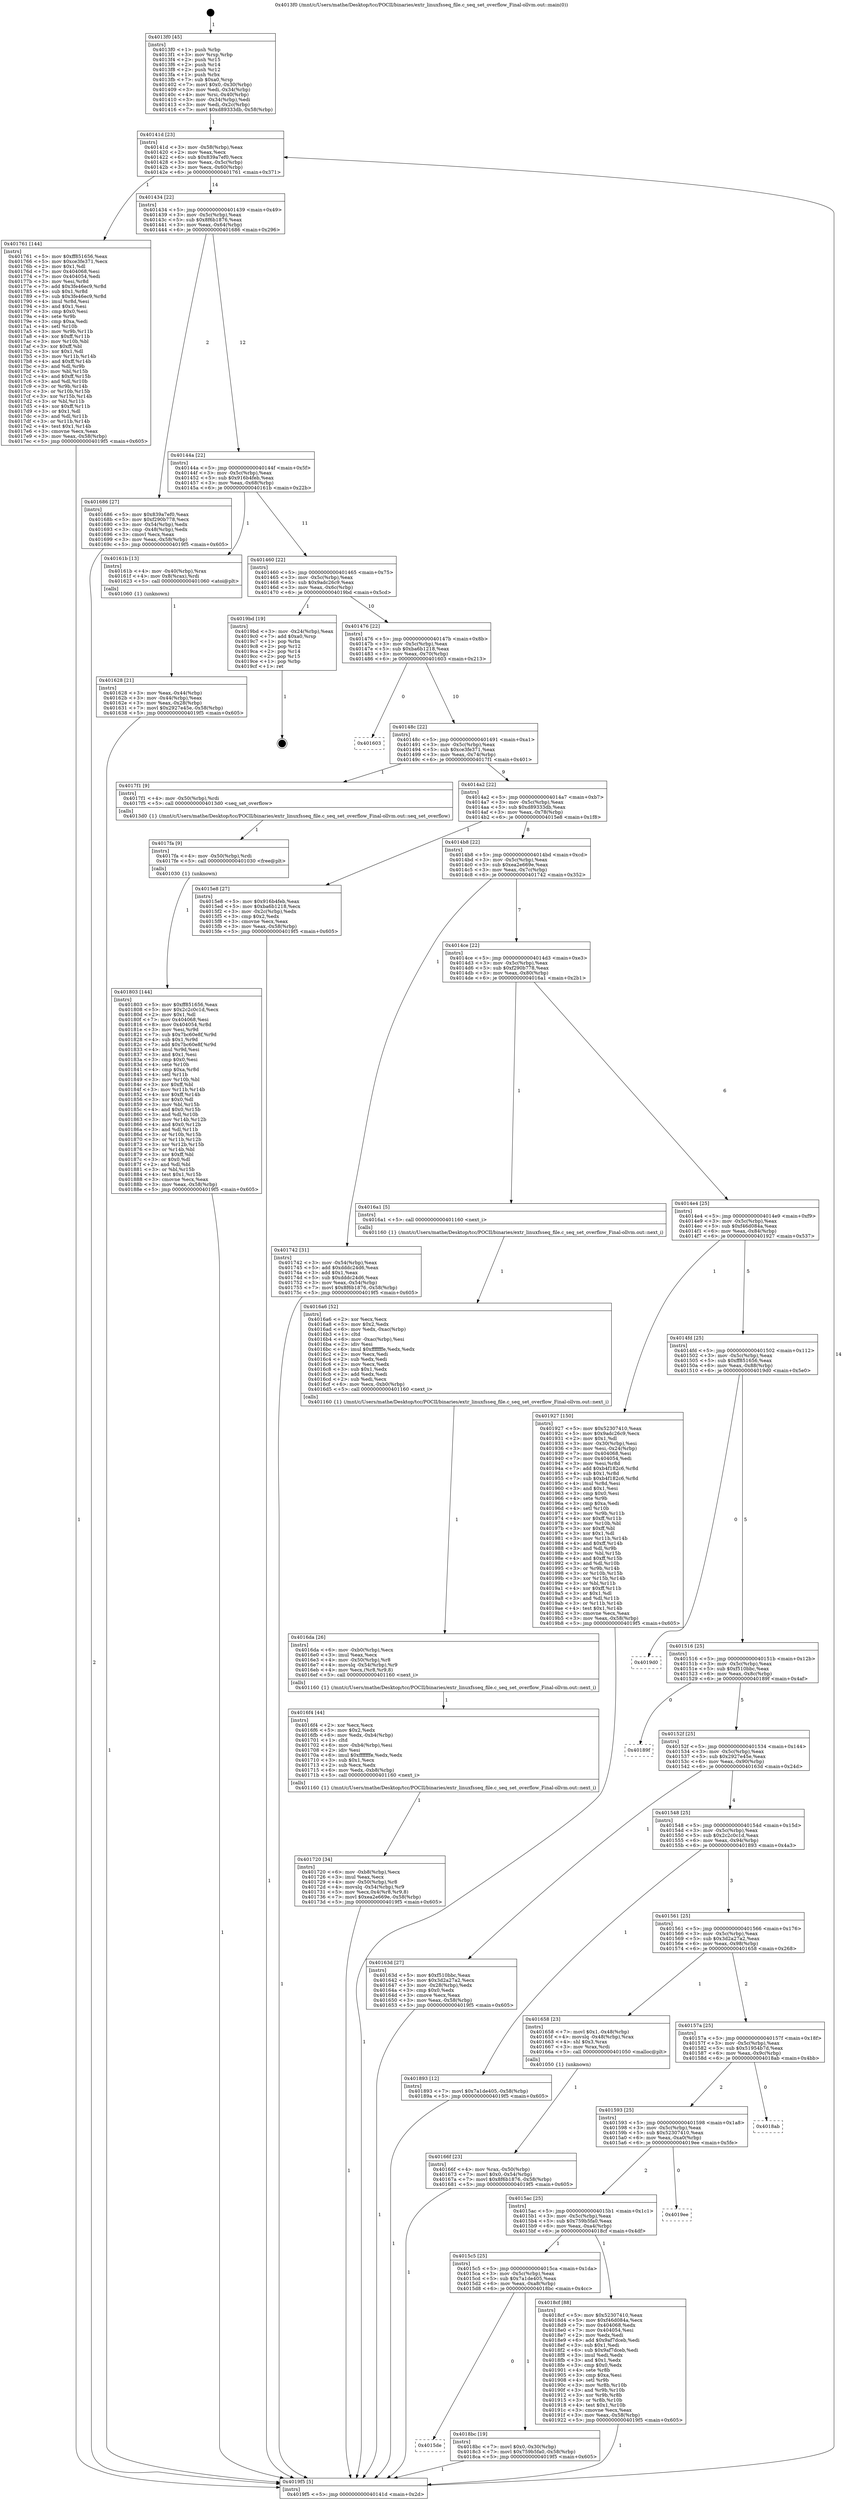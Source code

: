 digraph "0x4013f0" {
  label = "0x4013f0 (/mnt/c/Users/mathe/Desktop/tcc/POCII/binaries/extr_linuxfsseq_file.c_seq_set_overflow_Final-ollvm.out::main(0))"
  labelloc = "t"
  node[shape=record]

  Entry [label="",width=0.3,height=0.3,shape=circle,fillcolor=black,style=filled]
  "0x40141d" [label="{
     0x40141d [23]\l
     | [instrs]\l
     &nbsp;&nbsp;0x40141d \<+3\>: mov -0x58(%rbp),%eax\l
     &nbsp;&nbsp;0x401420 \<+2\>: mov %eax,%ecx\l
     &nbsp;&nbsp;0x401422 \<+6\>: sub $0x839a7ef0,%ecx\l
     &nbsp;&nbsp;0x401428 \<+3\>: mov %eax,-0x5c(%rbp)\l
     &nbsp;&nbsp;0x40142b \<+3\>: mov %ecx,-0x60(%rbp)\l
     &nbsp;&nbsp;0x40142e \<+6\>: je 0000000000401761 \<main+0x371\>\l
  }"]
  "0x401761" [label="{
     0x401761 [144]\l
     | [instrs]\l
     &nbsp;&nbsp;0x401761 \<+5\>: mov $0xff851656,%eax\l
     &nbsp;&nbsp;0x401766 \<+5\>: mov $0xce3fe371,%ecx\l
     &nbsp;&nbsp;0x40176b \<+2\>: mov $0x1,%dl\l
     &nbsp;&nbsp;0x40176d \<+7\>: mov 0x404068,%esi\l
     &nbsp;&nbsp;0x401774 \<+7\>: mov 0x404054,%edi\l
     &nbsp;&nbsp;0x40177b \<+3\>: mov %esi,%r8d\l
     &nbsp;&nbsp;0x40177e \<+7\>: add $0x3fe46ec9,%r8d\l
     &nbsp;&nbsp;0x401785 \<+4\>: sub $0x1,%r8d\l
     &nbsp;&nbsp;0x401789 \<+7\>: sub $0x3fe46ec9,%r8d\l
     &nbsp;&nbsp;0x401790 \<+4\>: imul %r8d,%esi\l
     &nbsp;&nbsp;0x401794 \<+3\>: and $0x1,%esi\l
     &nbsp;&nbsp;0x401797 \<+3\>: cmp $0x0,%esi\l
     &nbsp;&nbsp;0x40179a \<+4\>: sete %r9b\l
     &nbsp;&nbsp;0x40179e \<+3\>: cmp $0xa,%edi\l
     &nbsp;&nbsp;0x4017a1 \<+4\>: setl %r10b\l
     &nbsp;&nbsp;0x4017a5 \<+3\>: mov %r9b,%r11b\l
     &nbsp;&nbsp;0x4017a8 \<+4\>: xor $0xff,%r11b\l
     &nbsp;&nbsp;0x4017ac \<+3\>: mov %r10b,%bl\l
     &nbsp;&nbsp;0x4017af \<+3\>: xor $0xff,%bl\l
     &nbsp;&nbsp;0x4017b2 \<+3\>: xor $0x1,%dl\l
     &nbsp;&nbsp;0x4017b5 \<+3\>: mov %r11b,%r14b\l
     &nbsp;&nbsp;0x4017b8 \<+4\>: and $0xff,%r14b\l
     &nbsp;&nbsp;0x4017bc \<+3\>: and %dl,%r9b\l
     &nbsp;&nbsp;0x4017bf \<+3\>: mov %bl,%r15b\l
     &nbsp;&nbsp;0x4017c2 \<+4\>: and $0xff,%r15b\l
     &nbsp;&nbsp;0x4017c6 \<+3\>: and %dl,%r10b\l
     &nbsp;&nbsp;0x4017c9 \<+3\>: or %r9b,%r14b\l
     &nbsp;&nbsp;0x4017cc \<+3\>: or %r10b,%r15b\l
     &nbsp;&nbsp;0x4017cf \<+3\>: xor %r15b,%r14b\l
     &nbsp;&nbsp;0x4017d2 \<+3\>: or %bl,%r11b\l
     &nbsp;&nbsp;0x4017d5 \<+4\>: xor $0xff,%r11b\l
     &nbsp;&nbsp;0x4017d9 \<+3\>: or $0x1,%dl\l
     &nbsp;&nbsp;0x4017dc \<+3\>: and %dl,%r11b\l
     &nbsp;&nbsp;0x4017df \<+3\>: or %r11b,%r14b\l
     &nbsp;&nbsp;0x4017e2 \<+4\>: test $0x1,%r14b\l
     &nbsp;&nbsp;0x4017e6 \<+3\>: cmovne %ecx,%eax\l
     &nbsp;&nbsp;0x4017e9 \<+3\>: mov %eax,-0x58(%rbp)\l
     &nbsp;&nbsp;0x4017ec \<+5\>: jmp 00000000004019f5 \<main+0x605\>\l
  }"]
  "0x401434" [label="{
     0x401434 [22]\l
     | [instrs]\l
     &nbsp;&nbsp;0x401434 \<+5\>: jmp 0000000000401439 \<main+0x49\>\l
     &nbsp;&nbsp;0x401439 \<+3\>: mov -0x5c(%rbp),%eax\l
     &nbsp;&nbsp;0x40143c \<+5\>: sub $0x8f6b1876,%eax\l
     &nbsp;&nbsp;0x401441 \<+3\>: mov %eax,-0x64(%rbp)\l
     &nbsp;&nbsp;0x401444 \<+6\>: je 0000000000401686 \<main+0x296\>\l
  }"]
  Exit [label="",width=0.3,height=0.3,shape=circle,fillcolor=black,style=filled,peripheries=2]
  "0x401686" [label="{
     0x401686 [27]\l
     | [instrs]\l
     &nbsp;&nbsp;0x401686 \<+5\>: mov $0x839a7ef0,%eax\l
     &nbsp;&nbsp;0x40168b \<+5\>: mov $0xf290b778,%ecx\l
     &nbsp;&nbsp;0x401690 \<+3\>: mov -0x54(%rbp),%edx\l
     &nbsp;&nbsp;0x401693 \<+3\>: cmp -0x48(%rbp),%edx\l
     &nbsp;&nbsp;0x401696 \<+3\>: cmovl %ecx,%eax\l
     &nbsp;&nbsp;0x401699 \<+3\>: mov %eax,-0x58(%rbp)\l
     &nbsp;&nbsp;0x40169c \<+5\>: jmp 00000000004019f5 \<main+0x605\>\l
  }"]
  "0x40144a" [label="{
     0x40144a [22]\l
     | [instrs]\l
     &nbsp;&nbsp;0x40144a \<+5\>: jmp 000000000040144f \<main+0x5f\>\l
     &nbsp;&nbsp;0x40144f \<+3\>: mov -0x5c(%rbp),%eax\l
     &nbsp;&nbsp;0x401452 \<+5\>: sub $0x916b4feb,%eax\l
     &nbsp;&nbsp;0x401457 \<+3\>: mov %eax,-0x68(%rbp)\l
     &nbsp;&nbsp;0x40145a \<+6\>: je 000000000040161b \<main+0x22b\>\l
  }"]
  "0x4015de" [label="{
     0x4015de\l
  }", style=dashed]
  "0x40161b" [label="{
     0x40161b [13]\l
     | [instrs]\l
     &nbsp;&nbsp;0x40161b \<+4\>: mov -0x40(%rbp),%rax\l
     &nbsp;&nbsp;0x40161f \<+4\>: mov 0x8(%rax),%rdi\l
     &nbsp;&nbsp;0x401623 \<+5\>: call 0000000000401060 \<atoi@plt\>\l
     | [calls]\l
     &nbsp;&nbsp;0x401060 \{1\} (unknown)\l
  }"]
  "0x401460" [label="{
     0x401460 [22]\l
     | [instrs]\l
     &nbsp;&nbsp;0x401460 \<+5\>: jmp 0000000000401465 \<main+0x75\>\l
     &nbsp;&nbsp;0x401465 \<+3\>: mov -0x5c(%rbp),%eax\l
     &nbsp;&nbsp;0x401468 \<+5\>: sub $0x9adc26c9,%eax\l
     &nbsp;&nbsp;0x40146d \<+3\>: mov %eax,-0x6c(%rbp)\l
     &nbsp;&nbsp;0x401470 \<+6\>: je 00000000004019bd \<main+0x5cd\>\l
  }"]
  "0x4018bc" [label="{
     0x4018bc [19]\l
     | [instrs]\l
     &nbsp;&nbsp;0x4018bc \<+7\>: movl $0x0,-0x30(%rbp)\l
     &nbsp;&nbsp;0x4018c3 \<+7\>: movl $0x759b5fa0,-0x58(%rbp)\l
     &nbsp;&nbsp;0x4018ca \<+5\>: jmp 00000000004019f5 \<main+0x605\>\l
  }"]
  "0x4019bd" [label="{
     0x4019bd [19]\l
     | [instrs]\l
     &nbsp;&nbsp;0x4019bd \<+3\>: mov -0x24(%rbp),%eax\l
     &nbsp;&nbsp;0x4019c0 \<+7\>: add $0xa0,%rsp\l
     &nbsp;&nbsp;0x4019c7 \<+1\>: pop %rbx\l
     &nbsp;&nbsp;0x4019c8 \<+2\>: pop %r12\l
     &nbsp;&nbsp;0x4019ca \<+2\>: pop %r14\l
     &nbsp;&nbsp;0x4019cc \<+2\>: pop %r15\l
     &nbsp;&nbsp;0x4019ce \<+1\>: pop %rbp\l
     &nbsp;&nbsp;0x4019cf \<+1\>: ret\l
  }"]
  "0x401476" [label="{
     0x401476 [22]\l
     | [instrs]\l
     &nbsp;&nbsp;0x401476 \<+5\>: jmp 000000000040147b \<main+0x8b\>\l
     &nbsp;&nbsp;0x40147b \<+3\>: mov -0x5c(%rbp),%eax\l
     &nbsp;&nbsp;0x40147e \<+5\>: sub $0xba6b1218,%eax\l
     &nbsp;&nbsp;0x401483 \<+3\>: mov %eax,-0x70(%rbp)\l
     &nbsp;&nbsp;0x401486 \<+6\>: je 0000000000401603 \<main+0x213\>\l
  }"]
  "0x4015c5" [label="{
     0x4015c5 [25]\l
     | [instrs]\l
     &nbsp;&nbsp;0x4015c5 \<+5\>: jmp 00000000004015ca \<main+0x1da\>\l
     &nbsp;&nbsp;0x4015ca \<+3\>: mov -0x5c(%rbp),%eax\l
     &nbsp;&nbsp;0x4015cd \<+5\>: sub $0x7a1de405,%eax\l
     &nbsp;&nbsp;0x4015d2 \<+6\>: mov %eax,-0xa8(%rbp)\l
     &nbsp;&nbsp;0x4015d8 \<+6\>: je 00000000004018bc \<main+0x4cc\>\l
  }"]
  "0x401603" [label="{
     0x401603\l
  }", style=dashed]
  "0x40148c" [label="{
     0x40148c [22]\l
     | [instrs]\l
     &nbsp;&nbsp;0x40148c \<+5\>: jmp 0000000000401491 \<main+0xa1\>\l
     &nbsp;&nbsp;0x401491 \<+3\>: mov -0x5c(%rbp),%eax\l
     &nbsp;&nbsp;0x401494 \<+5\>: sub $0xce3fe371,%eax\l
     &nbsp;&nbsp;0x401499 \<+3\>: mov %eax,-0x74(%rbp)\l
     &nbsp;&nbsp;0x40149c \<+6\>: je 00000000004017f1 \<main+0x401\>\l
  }"]
  "0x4018cf" [label="{
     0x4018cf [88]\l
     | [instrs]\l
     &nbsp;&nbsp;0x4018cf \<+5\>: mov $0x52307410,%eax\l
     &nbsp;&nbsp;0x4018d4 \<+5\>: mov $0xf46d084a,%ecx\l
     &nbsp;&nbsp;0x4018d9 \<+7\>: mov 0x404068,%edx\l
     &nbsp;&nbsp;0x4018e0 \<+7\>: mov 0x404054,%esi\l
     &nbsp;&nbsp;0x4018e7 \<+2\>: mov %edx,%edi\l
     &nbsp;&nbsp;0x4018e9 \<+6\>: add $0x9af7dceb,%edi\l
     &nbsp;&nbsp;0x4018ef \<+3\>: sub $0x1,%edi\l
     &nbsp;&nbsp;0x4018f2 \<+6\>: sub $0x9af7dceb,%edi\l
     &nbsp;&nbsp;0x4018f8 \<+3\>: imul %edi,%edx\l
     &nbsp;&nbsp;0x4018fb \<+3\>: and $0x1,%edx\l
     &nbsp;&nbsp;0x4018fe \<+3\>: cmp $0x0,%edx\l
     &nbsp;&nbsp;0x401901 \<+4\>: sete %r8b\l
     &nbsp;&nbsp;0x401905 \<+3\>: cmp $0xa,%esi\l
     &nbsp;&nbsp;0x401908 \<+4\>: setl %r9b\l
     &nbsp;&nbsp;0x40190c \<+3\>: mov %r8b,%r10b\l
     &nbsp;&nbsp;0x40190f \<+3\>: and %r9b,%r10b\l
     &nbsp;&nbsp;0x401912 \<+3\>: xor %r9b,%r8b\l
     &nbsp;&nbsp;0x401915 \<+3\>: or %r8b,%r10b\l
     &nbsp;&nbsp;0x401918 \<+4\>: test $0x1,%r10b\l
     &nbsp;&nbsp;0x40191c \<+3\>: cmovne %ecx,%eax\l
     &nbsp;&nbsp;0x40191f \<+3\>: mov %eax,-0x58(%rbp)\l
     &nbsp;&nbsp;0x401922 \<+5\>: jmp 00000000004019f5 \<main+0x605\>\l
  }"]
  "0x4017f1" [label="{
     0x4017f1 [9]\l
     | [instrs]\l
     &nbsp;&nbsp;0x4017f1 \<+4\>: mov -0x50(%rbp),%rdi\l
     &nbsp;&nbsp;0x4017f5 \<+5\>: call 00000000004013d0 \<seq_set_overflow\>\l
     | [calls]\l
     &nbsp;&nbsp;0x4013d0 \{1\} (/mnt/c/Users/mathe/Desktop/tcc/POCII/binaries/extr_linuxfsseq_file.c_seq_set_overflow_Final-ollvm.out::seq_set_overflow)\l
  }"]
  "0x4014a2" [label="{
     0x4014a2 [22]\l
     | [instrs]\l
     &nbsp;&nbsp;0x4014a2 \<+5\>: jmp 00000000004014a7 \<main+0xb7\>\l
     &nbsp;&nbsp;0x4014a7 \<+3\>: mov -0x5c(%rbp),%eax\l
     &nbsp;&nbsp;0x4014aa \<+5\>: sub $0xd89333db,%eax\l
     &nbsp;&nbsp;0x4014af \<+3\>: mov %eax,-0x78(%rbp)\l
     &nbsp;&nbsp;0x4014b2 \<+6\>: je 00000000004015e8 \<main+0x1f8\>\l
  }"]
  "0x4015ac" [label="{
     0x4015ac [25]\l
     | [instrs]\l
     &nbsp;&nbsp;0x4015ac \<+5\>: jmp 00000000004015b1 \<main+0x1c1\>\l
     &nbsp;&nbsp;0x4015b1 \<+3\>: mov -0x5c(%rbp),%eax\l
     &nbsp;&nbsp;0x4015b4 \<+5\>: sub $0x759b5fa0,%eax\l
     &nbsp;&nbsp;0x4015b9 \<+6\>: mov %eax,-0xa4(%rbp)\l
     &nbsp;&nbsp;0x4015bf \<+6\>: je 00000000004018cf \<main+0x4df\>\l
  }"]
  "0x4015e8" [label="{
     0x4015e8 [27]\l
     | [instrs]\l
     &nbsp;&nbsp;0x4015e8 \<+5\>: mov $0x916b4feb,%eax\l
     &nbsp;&nbsp;0x4015ed \<+5\>: mov $0xba6b1218,%ecx\l
     &nbsp;&nbsp;0x4015f2 \<+3\>: mov -0x2c(%rbp),%edx\l
     &nbsp;&nbsp;0x4015f5 \<+3\>: cmp $0x2,%edx\l
     &nbsp;&nbsp;0x4015f8 \<+3\>: cmovne %ecx,%eax\l
     &nbsp;&nbsp;0x4015fb \<+3\>: mov %eax,-0x58(%rbp)\l
     &nbsp;&nbsp;0x4015fe \<+5\>: jmp 00000000004019f5 \<main+0x605\>\l
  }"]
  "0x4014b8" [label="{
     0x4014b8 [22]\l
     | [instrs]\l
     &nbsp;&nbsp;0x4014b8 \<+5\>: jmp 00000000004014bd \<main+0xcd\>\l
     &nbsp;&nbsp;0x4014bd \<+3\>: mov -0x5c(%rbp),%eax\l
     &nbsp;&nbsp;0x4014c0 \<+5\>: sub $0xea2e669e,%eax\l
     &nbsp;&nbsp;0x4014c5 \<+3\>: mov %eax,-0x7c(%rbp)\l
     &nbsp;&nbsp;0x4014c8 \<+6\>: je 0000000000401742 \<main+0x352\>\l
  }"]
  "0x4019f5" [label="{
     0x4019f5 [5]\l
     | [instrs]\l
     &nbsp;&nbsp;0x4019f5 \<+5\>: jmp 000000000040141d \<main+0x2d\>\l
  }"]
  "0x4013f0" [label="{
     0x4013f0 [45]\l
     | [instrs]\l
     &nbsp;&nbsp;0x4013f0 \<+1\>: push %rbp\l
     &nbsp;&nbsp;0x4013f1 \<+3\>: mov %rsp,%rbp\l
     &nbsp;&nbsp;0x4013f4 \<+2\>: push %r15\l
     &nbsp;&nbsp;0x4013f6 \<+2\>: push %r14\l
     &nbsp;&nbsp;0x4013f8 \<+2\>: push %r12\l
     &nbsp;&nbsp;0x4013fa \<+1\>: push %rbx\l
     &nbsp;&nbsp;0x4013fb \<+7\>: sub $0xa0,%rsp\l
     &nbsp;&nbsp;0x401402 \<+7\>: movl $0x0,-0x30(%rbp)\l
     &nbsp;&nbsp;0x401409 \<+3\>: mov %edi,-0x34(%rbp)\l
     &nbsp;&nbsp;0x40140c \<+4\>: mov %rsi,-0x40(%rbp)\l
     &nbsp;&nbsp;0x401410 \<+3\>: mov -0x34(%rbp),%edi\l
     &nbsp;&nbsp;0x401413 \<+3\>: mov %edi,-0x2c(%rbp)\l
     &nbsp;&nbsp;0x401416 \<+7\>: movl $0xd89333db,-0x58(%rbp)\l
  }"]
  "0x401628" [label="{
     0x401628 [21]\l
     | [instrs]\l
     &nbsp;&nbsp;0x401628 \<+3\>: mov %eax,-0x44(%rbp)\l
     &nbsp;&nbsp;0x40162b \<+3\>: mov -0x44(%rbp),%eax\l
     &nbsp;&nbsp;0x40162e \<+3\>: mov %eax,-0x28(%rbp)\l
     &nbsp;&nbsp;0x401631 \<+7\>: movl $0x2927e45e,-0x58(%rbp)\l
     &nbsp;&nbsp;0x401638 \<+5\>: jmp 00000000004019f5 \<main+0x605\>\l
  }"]
  "0x4019ee" [label="{
     0x4019ee\l
  }", style=dashed]
  "0x401742" [label="{
     0x401742 [31]\l
     | [instrs]\l
     &nbsp;&nbsp;0x401742 \<+3\>: mov -0x54(%rbp),%eax\l
     &nbsp;&nbsp;0x401745 \<+5\>: add $0xdddc24d6,%eax\l
     &nbsp;&nbsp;0x40174a \<+3\>: add $0x1,%eax\l
     &nbsp;&nbsp;0x40174d \<+5\>: sub $0xdddc24d6,%eax\l
     &nbsp;&nbsp;0x401752 \<+3\>: mov %eax,-0x54(%rbp)\l
     &nbsp;&nbsp;0x401755 \<+7\>: movl $0x8f6b1876,-0x58(%rbp)\l
     &nbsp;&nbsp;0x40175c \<+5\>: jmp 00000000004019f5 \<main+0x605\>\l
  }"]
  "0x4014ce" [label="{
     0x4014ce [22]\l
     | [instrs]\l
     &nbsp;&nbsp;0x4014ce \<+5\>: jmp 00000000004014d3 \<main+0xe3\>\l
     &nbsp;&nbsp;0x4014d3 \<+3\>: mov -0x5c(%rbp),%eax\l
     &nbsp;&nbsp;0x4014d6 \<+5\>: sub $0xf290b778,%eax\l
     &nbsp;&nbsp;0x4014db \<+3\>: mov %eax,-0x80(%rbp)\l
     &nbsp;&nbsp;0x4014de \<+6\>: je 00000000004016a1 \<main+0x2b1\>\l
  }"]
  "0x401593" [label="{
     0x401593 [25]\l
     | [instrs]\l
     &nbsp;&nbsp;0x401593 \<+5\>: jmp 0000000000401598 \<main+0x1a8\>\l
     &nbsp;&nbsp;0x401598 \<+3\>: mov -0x5c(%rbp),%eax\l
     &nbsp;&nbsp;0x40159b \<+5\>: sub $0x52307410,%eax\l
     &nbsp;&nbsp;0x4015a0 \<+6\>: mov %eax,-0xa0(%rbp)\l
     &nbsp;&nbsp;0x4015a6 \<+6\>: je 00000000004019ee \<main+0x5fe\>\l
  }"]
  "0x4016a1" [label="{
     0x4016a1 [5]\l
     | [instrs]\l
     &nbsp;&nbsp;0x4016a1 \<+5\>: call 0000000000401160 \<next_i\>\l
     | [calls]\l
     &nbsp;&nbsp;0x401160 \{1\} (/mnt/c/Users/mathe/Desktop/tcc/POCII/binaries/extr_linuxfsseq_file.c_seq_set_overflow_Final-ollvm.out::next_i)\l
  }"]
  "0x4014e4" [label="{
     0x4014e4 [25]\l
     | [instrs]\l
     &nbsp;&nbsp;0x4014e4 \<+5\>: jmp 00000000004014e9 \<main+0xf9\>\l
     &nbsp;&nbsp;0x4014e9 \<+3\>: mov -0x5c(%rbp),%eax\l
     &nbsp;&nbsp;0x4014ec \<+5\>: sub $0xf46d084a,%eax\l
     &nbsp;&nbsp;0x4014f1 \<+6\>: mov %eax,-0x84(%rbp)\l
     &nbsp;&nbsp;0x4014f7 \<+6\>: je 0000000000401927 \<main+0x537\>\l
  }"]
  "0x4018ab" [label="{
     0x4018ab\l
  }", style=dashed]
  "0x401927" [label="{
     0x401927 [150]\l
     | [instrs]\l
     &nbsp;&nbsp;0x401927 \<+5\>: mov $0x52307410,%eax\l
     &nbsp;&nbsp;0x40192c \<+5\>: mov $0x9adc26c9,%ecx\l
     &nbsp;&nbsp;0x401931 \<+2\>: mov $0x1,%dl\l
     &nbsp;&nbsp;0x401933 \<+3\>: mov -0x30(%rbp),%esi\l
     &nbsp;&nbsp;0x401936 \<+3\>: mov %esi,-0x24(%rbp)\l
     &nbsp;&nbsp;0x401939 \<+7\>: mov 0x404068,%esi\l
     &nbsp;&nbsp;0x401940 \<+7\>: mov 0x404054,%edi\l
     &nbsp;&nbsp;0x401947 \<+3\>: mov %esi,%r8d\l
     &nbsp;&nbsp;0x40194a \<+7\>: add $0xb4f182c6,%r8d\l
     &nbsp;&nbsp;0x401951 \<+4\>: sub $0x1,%r8d\l
     &nbsp;&nbsp;0x401955 \<+7\>: sub $0xb4f182c6,%r8d\l
     &nbsp;&nbsp;0x40195c \<+4\>: imul %r8d,%esi\l
     &nbsp;&nbsp;0x401960 \<+3\>: and $0x1,%esi\l
     &nbsp;&nbsp;0x401963 \<+3\>: cmp $0x0,%esi\l
     &nbsp;&nbsp;0x401966 \<+4\>: sete %r9b\l
     &nbsp;&nbsp;0x40196a \<+3\>: cmp $0xa,%edi\l
     &nbsp;&nbsp;0x40196d \<+4\>: setl %r10b\l
     &nbsp;&nbsp;0x401971 \<+3\>: mov %r9b,%r11b\l
     &nbsp;&nbsp;0x401974 \<+4\>: xor $0xff,%r11b\l
     &nbsp;&nbsp;0x401978 \<+3\>: mov %r10b,%bl\l
     &nbsp;&nbsp;0x40197b \<+3\>: xor $0xff,%bl\l
     &nbsp;&nbsp;0x40197e \<+3\>: xor $0x1,%dl\l
     &nbsp;&nbsp;0x401981 \<+3\>: mov %r11b,%r14b\l
     &nbsp;&nbsp;0x401984 \<+4\>: and $0xff,%r14b\l
     &nbsp;&nbsp;0x401988 \<+3\>: and %dl,%r9b\l
     &nbsp;&nbsp;0x40198b \<+3\>: mov %bl,%r15b\l
     &nbsp;&nbsp;0x40198e \<+4\>: and $0xff,%r15b\l
     &nbsp;&nbsp;0x401992 \<+3\>: and %dl,%r10b\l
     &nbsp;&nbsp;0x401995 \<+3\>: or %r9b,%r14b\l
     &nbsp;&nbsp;0x401998 \<+3\>: or %r10b,%r15b\l
     &nbsp;&nbsp;0x40199b \<+3\>: xor %r15b,%r14b\l
     &nbsp;&nbsp;0x40199e \<+3\>: or %bl,%r11b\l
     &nbsp;&nbsp;0x4019a1 \<+4\>: xor $0xff,%r11b\l
     &nbsp;&nbsp;0x4019a5 \<+3\>: or $0x1,%dl\l
     &nbsp;&nbsp;0x4019a8 \<+3\>: and %dl,%r11b\l
     &nbsp;&nbsp;0x4019ab \<+3\>: or %r11b,%r14b\l
     &nbsp;&nbsp;0x4019ae \<+4\>: test $0x1,%r14b\l
     &nbsp;&nbsp;0x4019b2 \<+3\>: cmovne %ecx,%eax\l
     &nbsp;&nbsp;0x4019b5 \<+3\>: mov %eax,-0x58(%rbp)\l
     &nbsp;&nbsp;0x4019b8 \<+5\>: jmp 00000000004019f5 \<main+0x605\>\l
  }"]
  "0x4014fd" [label="{
     0x4014fd [25]\l
     | [instrs]\l
     &nbsp;&nbsp;0x4014fd \<+5\>: jmp 0000000000401502 \<main+0x112\>\l
     &nbsp;&nbsp;0x401502 \<+3\>: mov -0x5c(%rbp),%eax\l
     &nbsp;&nbsp;0x401505 \<+5\>: sub $0xff851656,%eax\l
     &nbsp;&nbsp;0x40150a \<+6\>: mov %eax,-0x88(%rbp)\l
     &nbsp;&nbsp;0x401510 \<+6\>: je 00000000004019d0 \<main+0x5e0\>\l
  }"]
  "0x401803" [label="{
     0x401803 [144]\l
     | [instrs]\l
     &nbsp;&nbsp;0x401803 \<+5\>: mov $0xff851656,%eax\l
     &nbsp;&nbsp;0x401808 \<+5\>: mov $0x2c2c0c1d,%ecx\l
     &nbsp;&nbsp;0x40180d \<+2\>: mov $0x1,%dl\l
     &nbsp;&nbsp;0x40180f \<+7\>: mov 0x404068,%esi\l
     &nbsp;&nbsp;0x401816 \<+8\>: mov 0x404054,%r8d\l
     &nbsp;&nbsp;0x40181e \<+3\>: mov %esi,%r9d\l
     &nbsp;&nbsp;0x401821 \<+7\>: sub $0x7bc60e8f,%r9d\l
     &nbsp;&nbsp;0x401828 \<+4\>: sub $0x1,%r9d\l
     &nbsp;&nbsp;0x40182c \<+7\>: add $0x7bc60e8f,%r9d\l
     &nbsp;&nbsp;0x401833 \<+4\>: imul %r9d,%esi\l
     &nbsp;&nbsp;0x401837 \<+3\>: and $0x1,%esi\l
     &nbsp;&nbsp;0x40183a \<+3\>: cmp $0x0,%esi\l
     &nbsp;&nbsp;0x40183d \<+4\>: sete %r10b\l
     &nbsp;&nbsp;0x401841 \<+4\>: cmp $0xa,%r8d\l
     &nbsp;&nbsp;0x401845 \<+4\>: setl %r11b\l
     &nbsp;&nbsp;0x401849 \<+3\>: mov %r10b,%bl\l
     &nbsp;&nbsp;0x40184c \<+3\>: xor $0xff,%bl\l
     &nbsp;&nbsp;0x40184f \<+3\>: mov %r11b,%r14b\l
     &nbsp;&nbsp;0x401852 \<+4\>: xor $0xff,%r14b\l
     &nbsp;&nbsp;0x401856 \<+3\>: xor $0x0,%dl\l
     &nbsp;&nbsp;0x401859 \<+3\>: mov %bl,%r15b\l
     &nbsp;&nbsp;0x40185c \<+4\>: and $0x0,%r15b\l
     &nbsp;&nbsp;0x401860 \<+3\>: and %dl,%r10b\l
     &nbsp;&nbsp;0x401863 \<+3\>: mov %r14b,%r12b\l
     &nbsp;&nbsp;0x401866 \<+4\>: and $0x0,%r12b\l
     &nbsp;&nbsp;0x40186a \<+3\>: and %dl,%r11b\l
     &nbsp;&nbsp;0x40186d \<+3\>: or %r10b,%r15b\l
     &nbsp;&nbsp;0x401870 \<+3\>: or %r11b,%r12b\l
     &nbsp;&nbsp;0x401873 \<+3\>: xor %r12b,%r15b\l
     &nbsp;&nbsp;0x401876 \<+3\>: or %r14b,%bl\l
     &nbsp;&nbsp;0x401879 \<+3\>: xor $0xff,%bl\l
     &nbsp;&nbsp;0x40187c \<+3\>: or $0x0,%dl\l
     &nbsp;&nbsp;0x40187f \<+2\>: and %dl,%bl\l
     &nbsp;&nbsp;0x401881 \<+3\>: or %bl,%r15b\l
     &nbsp;&nbsp;0x401884 \<+4\>: test $0x1,%r15b\l
     &nbsp;&nbsp;0x401888 \<+3\>: cmovne %ecx,%eax\l
     &nbsp;&nbsp;0x40188b \<+3\>: mov %eax,-0x58(%rbp)\l
     &nbsp;&nbsp;0x40188e \<+5\>: jmp 00000000004019f5 \<main+0x605\>\l
  }"]
  "0x4019d0" [label="{
     0x4019d0\l
  }", style=dashed]
  "0x401516" [label="{
     0x401516 [25]\l
     | [instrs]\l
     &nbsp;&nbsp;0x401516 \<+5\>: jmp 000000000040151b \<main+0x12b\>\l
     &nbsp;&nbsp;0x40151b \<+3\>: mov -0x5c(%rbp),%eax\l
     &nbsp;&nbsp;0x40151e \<+5\>: sub $0xf510bbc,%eax\l
     &nbsp;&nbsp;0x401523 \<+6\>: mov %eax,-0x8c(%rbp)\l
     &nbsp;&nbsp;0x401529 \<+6\>: je 000000000040189f \<main+0x4af\>\l
  }"]
  "0x4017fa" [label="{
     0x4017fa [9]\l
     | [instrs]\l
     &nbsp;&nbsp;0x4017fa \<+4\>: mov -0x50(%rbp),%rdi\l
     &nbsp;&nbsp;0x4017fe \<+5\>: call 0000000000401030 \<free@plt\>\l
     | [calls]\l
     &nbsp;&nbsp;0x401030 \{1\} (unknown)\l
  }"]
  "0x40189f" [label="{
     0x40189f\l
  }", style=dashed]
  "0x40152f" [label="{
     0x40152f [25]\l
     | [instrs]\l
     &nbsp;&nbsp;0x40152f \<+5\>: jmp 0000000000401534 \<main+0x144\>\l
     &nbsp;&nbsp;0x401534 \<+3\>: mov -0x5c(%rbp),%eax\l
     &nbsp;&nbsp;0x401537 \<+5\>: sub $0x2927e45e,%eax\l
     &nbsp;&nbsp;0x40153c \<+6\>: mov %eax,-0x90(%rbp)\l
     &nbsp;&nbsp;0x401542 \<+6\>: je 000000000040163d \<main+0x24d\>\l
  }"]
  "0x401720" [label="{
     0x401720 [34]\l
     | [instrs]\l
     &nbsp;&nbsp;0x401720 \<+6\>: mov -0xb8(%rbp),%ecx\l
     &nbsp;&nbsp;0x401726 \<+3\>: imul %eax,%ecx\l
     &nbsp;&nbsp;0x401729 \<+4\>: mov -0x50(%rbp),%r8\l
     &nbsp;&nbsp;0x40172d \<+4\>: movslq -0x54(%rbp),%r9\l
     &nbsp;&nbsp;0x401731 \<+5\>: mov %ecx,0x4(%r8,%r9,8)\l
     &nbsp;&nbsp;0x401736 \<+7\>: movl $0xea2e669e,-0x58(%rbp)\l
     &nbsp;&nbsp;0x40173d \<+5\>: jmp 00000000004019f5 \<main+0x605\>\l
  }"]
  "0x40163d" [label="{
     0x40163d [27]\l
     | [instrs]\l
     &nbsp;&nbsp;0x40163d \<+5\>: mov $0xf510bbc,%eax\l
     &nbsp;&nbsp;0x401642 \<+5\>: mov $0x3d2a27a2,%ecx\l
     &nbsp;&nbsp;0x401647 \<+3\>: mov -0x28(%rbp),%edx\l
     &nbsp;&nbsp;0x40164a \<+3\>: cmp $0x0,%edx\l
     &nbsp;&nbsp;0x40164d \<+3\>: cmove %ecx,%eax\l
     &nbsp;&nbsp;0x401650 \<+3\>: mov %eax,-0x58(%rbp)\l
     &nbsp;&nbsp;0x401653 \<+5\>: jmp 00000000004019f5 \<main+0x605\>\l
  }"]
  "0x401548" [label="{
     0x401548 [25]\l
     | [instrs]\l
     &nbsp;&nbsp;0x401548 \<+5\>: jmp 000000000040154d \<main+0x15d\>\l
     &nbsp;&nbsp;0x40154d \<+3\>: mov -0x5c(%rbp),%eax\l
     &nbsp;&nbsp;0x401550 \<+5\>: sub $0x2c2c0c1d,%eax\l
     &nbsp;&nbsp;0x401555 \<+6\>: mov %eax,-0x94(%rbp)\l
     &nbsp;&nbsp;0x40155b \<+6\>: je 0000000000401893 \<main+0x4a3\>\l
  }"]
  "0x4016f4" [label="{
     0x4016f4 [44]\l
     | [instrs]\l
     &nbsp;&nbsp;0x4016f4 \<+2\>: xor %ecx,%ecx\l
     &nbsp;&nbsp;0x4016f6 \<+5\>: mov $0x2,%edx\l
     &nbsp;&nbsp;0x4016fb \<+6\>: mov %edx,-0xb4(%rbp)\l
     &nbsp;&nbsp;0x401701 \<+1\>: cltd\l
     &nbsp;&nbsp;0x401702 \<+6\>: mov -0xb4(%rbp),%esi\l
     &nbsp;&nbsp;0x401708 \<+2\>: idiv %esi\l
     &nbsp;&nbsp;0x40170a \<+6\>: imul $0xfffffffe,%edx,%edx\l
     &nbsp;&nbsp;0x401710 \<+3\>: sub $0x1,%ecx\l
     &nbsp;&nbsp;0x401713 \<+2\>: sub %ecx,%edx\l
     &nbsp;&nbsp;0x401715 \<+6\>: mov %edx,-0xb8(%rbp)\l
     &nbsp;&nbsp;0x40171b \<+5\>: call 0000000000401160 \<next_i\>\l
     | [calls]\l
     &nbsp;&nbsp;0x401160 \{1\} (/mnt/c/Users/mathe/Desktop/tcc/POCII/binaries/extr_linuxfsseq_file.c_seq_set_overflow_Final-ollvm.out::next_i)\l
  }"]
  "0x401893" [label="{
     0x401893 [12]\l
     | [instrs]\l
     &nbsp;&nbsp;0x401893 \<+7\>: movl $0x7a1de405,-0x58(%rbp)\l
     &nbsp;&nbsp;0x40189a \<+5\>: jmp 00000000004019f5 \<main+0x605\>\l
  }"]
  "0x401561" [label="{
     0x401561 [25]\l
     | [instrs]\l
     &nbsp;&nbsp;0x401561 \<+5\>: jmp 0000000000401566 \<main+0x176\>\l
     &nbsp;&nbsp;0x401566 \<+3\>: mov -0x5c(%rbp),%eax\l
     &nbsp;&nbsp;0x401569 \<+5\>: sub $0x3d2a27a2,%eax\l
     &nbsp;&nbsp;0x40156e \<+6\>: mov %eax,-0x98(%rbp)\l
     &nbsp;&nbsp;0x401574 \<+6\>: je 0000000000401658 \<main+0x268\>\l
  }"]
  "0x4016da" [label="{
     0x4016da [26]\l
     | [instrs]\l
     &nbsp;&nbsp;0x4016da \<+6\>: mov -0xb0(%rbp),%ecx\l
     &nbsp;&nbsp;0x4016e0 \<+3\>: imul %eax,%ecx\l
     &nbsp;&nbsp;0x4016e3 \<+4\>: mov -0x50(%rbp),%r8\l
     &nbsp;&nbsp;0x4016e7 \<+4\>: movslq -0x54(%rbp),%r9\l
     &nbsp;&nbsp;0x4016eb \<+4\>: mov %ecx,(%r8,%r9,8)\l
     &nbsp;&nbsp;0x4016ef \<+5\>: call 0000000000401160 \<next_i\>\l
     | [calls]\l
     &nbsp;&nbsp;0x401160 \{1\} (/mnt/c/Users/mathe/Desktop/tcc/POCII/binaries/extr_linuxfsseq_file.c_seq_set_overflow_Final-ollvm.out::next_i)\l
  }"]
  "0x401658" [label="{
     0x401658 [23]\l
     | [instrs]\l
     &nbsp;&nbsp;0x401658 \<+7\>: movl $0x1,-0x48(%rbp)\l
     &nbsp;&nbsp;0x40165f \<+4\>: movslq -0x48(%rbp),%rax\l
     &nbsp;&nbsp;0x401663 \<+4\>: shl $0x3,%rax\l
     &nbsp;&nbsp;0x401667 \<+3\>: mov %rax,%rdi\l
     &nbsp;&nbsp;0x40166a \<+5\>: call 0000000000401050 \<malloc@plt\>\l
     | [calls]\l
     &nbsp;&nbsp;0x401050 \{1\} (unknown)\l
  }"]
  "0x40157a" [label="{
     0x40157a [25]\l
     | [instrs]\l
     &nbsp;&nbsp;0x40157a \<+5\>: jmp 000000000040157f \<main+0x18f\>\l
     &nbsp;&nbsp;0x40157f \<+3\>: mov -0x5c(%rbp),%eax\l
     &nbsp;&nbsp;0x401582 \<+5\>: sub $0x51954b7d,%eax\l
     &nbsp;&nbsp;0x401587 \<+6\>: mov %eax,-0x9c(%rbp)\l
     &nbsp;&nbsp;0x40158d \<+6\>: je 00000000004018ab \<main+0x4bb\>\l
  }"]
  "0x40166f" [label="{
     0x40166f [23]\l
     | [instrs]\l
     &nbsp;&nbsp;0x40166f \<+4\>: mov %rax,-0x50(%rbp)\l
     &nbsp;&nbsp;0x401673 \<+7\>: movl $0x0,-0x54(%rbp)\l
     &nbsp;&nbsp;0x40167a \<+7\>: movl $0x8f6b1876,-0x58(%rbp)\l
     &nbsp;&nbsp;0x401681 \<+5\>: jmp 00000000004019f5 \<main+0x605\>\l
  }"]
  "0x4016a6" [label="{
     0x4016a6 [52]\l
     | [instrs]\l
     &nbsp;&nbsp;0x4016a6 \<+2\>: xor %ecx,%ecx\l
     &nbsp;&nbsp;0x4016a8 \<+5\>: mov $0x2,%edx\l
     &nbsp;&nbsp;0x4016ad \<+6\>: mov %edx,-0xac(%rbp)\l
     &nbsp;&nbsp;0x4016b3 \<+1\>: cltd\l
     &nbsp;&nbsp;0x4016b4 \<+6\>: mov -0xac(%rbp),%esi\l
     &nbsp;&nbsp;0x4016ba \<+2\>: idiv %esi\l
     &nbsp;&nbsp;0x4016bc \<+6\>: imul $0xfffffffe,%edx,%edx\l
     &nbsp;&nbsp;0x4016c2 \<+2\>: mov %ecx,%edi\l
     &nbsp;&nbsp;0x4016c4 \<+2\>: sub %edx,%edi\l
     &nbsp;&nbsp;0x4016c6 \<+2\>: mov %ecx,%edx\l
     &nbsp;&nbsp;0x4016c8 \<+3\>: sub $0x1,%edx\l
     &nbsp;&nbsp;0x4016cb \<+2\>: add %edx,%edi\l
     &nbsp;&nbsp;0x4016cd \<+2\>: sub %edi,%ecx\l
     &nbsp;&nbsp;0x4016cf \<+6\>: mov %ecx,-0xb0(%rbp)\l
     &nbsp;&nbsp;0x4016d5 \<+5\>: call 0000000000401160 \<next_i\>\l
     | [calls]\l
     &nbsp;&nbsp;0x401160 \{1\} (/mnt/c/Users/mathe/Desktop/tcc/POCII/binaries/extr_linuxfsseq_file.c_seq_set_overflow_Final-ollvm.out::next_i)\l
  }"]
  Entry -> "0x4013f0" [label=" 1"]
  "0x40141d" -> "0x401761" [label=" 1"]
  "0x40141d" -> "0x401434" [label=" 14"]
  "0x4019bd" -> Exit [label=" 1"]
  "0x401434" -> "0x401686" [label=" 2"]
  "0x401434" -> "0x40144a" [label=" 12"]
  "0x401927" -> "0x4019f5" [label=" 1"]
  "0x40144a" -> "0x40161b" [label=" 1"]
  "0x40144a" -> "0x401460" [label=" 11"]
  "0x4018cf" -> "0x4019f5" [label=" 1"]
  "0x401460" -> "0x4019bd" [label=" 1"]
  "0x401460" -> "0x401476" [label=" 10"]
  "0x4018bc" -> "0x4019f5" [label=" 1"]
  "0x401476" -> "0x401603" [label=" 0"]
  "0x401476" -> "0x40148c" [label=" 10"]
  "0x4015c5" -> "0x4018bc" [label=" 1"]
  "0x40148c" -> "0x4017f1" [label=" 1"]
  "0x40148c" -> "0x4014a2" [label=" 9"]
  "0x4015c5" -> "0x4015de" [label=" 0"]
  "0x4014a2" -> "0x4015e8" [label=" 1"]
  "0x4014a2" -> "0x4014b8" [label=" 8"]
  "0x4015e8" -> "0x4019f5" [label=" 1"]
  "0x4013f0" -> "0x40141d" [label=" 1"]
  "0x4019f5" -> "0x40141d" [label=" 14"]
  "0x40161b" -> "0x401628" [label=" 1"]
  "0x401628" -> "0x4019f5" [label=" 1"]
  "0x4015ac" -> "0x4018cf" [label=" 1"]
  "0x4014b8" -> "0x401742" [label=" 1"]
  "0x4014b8" -> "0x4014ce" [label=" 7"]
  "0x4015ac" -> "0x4015c5" [label=" 1"]
  "0x4014ce" -> "0x4016a1" [label=" 1"]
  "0x4014ce" -> "0x4014e4" [label=" 6"]
  "0x401593" -> "0x4019ee" [label=" 0"]
  "0x4014e4" -> "0x401927" [label=" 1"]
  "0x4014e4" -> "0x4014fd" [label=" 5"]
  "0x401593" -> "0x4015ac" [label=" 2"]
  "0x4014fd" -> "0x4019d0" [label=" 0"]
  "0x4014fd" -> "0x401516" [label=" 5"]
  "0x40157a" -> "0x4018ab" [label=" 0"]
  "0x401516" -> "0x40189f" [label=" 0"]
  "0x401516" -> "0x40152f" [label=" 5"]
  "0x40157a" -> "0x401593" [label=" 2"]
  "0x40152f" -> "0x40163d" [label=" 1"]
  "0x40152f" -> "0x401548" [label=" 4"]
  "0x40163d" -> "0x4019f5" [label=" 1"]
  "0x401893" -> "0x4019f5" [label=" 1"]
  "0x401548" -> "0x401893" [label=" 1"]
  "0x401548" -> "0x401561" [label=" 3"]
  "0x401803" -> "0x4019f5" [label=" 1"]
  "0x401561" -> "0x401658" [label=" 1"]
  "0x401561" -> "0x40157a" [label=" 2"]
  "0x401658" -> "0x40166f" [label=" 1"]
  "0x40166f" -> "0x4019f5" [label=" 1"]
  "0x401686" -> "0x4019f5" [label=" 2"]
  "0x4016a1" -> "0x4016a6" [label=" 1"]
  "0x4016a6" -> "0x4016da" [label=" 1"]
  "0x4016da" -> "0x4016f4" [label=" 1"]
  "0x4016f4" -> "0x401720" [label=" 1"]
  "0x401720" -> "0x4019f5" [label=" 1"]
  "0x401742" -> "0x4019f5" [label=" 1"]
  "0x401761" -> "0x4019f5" [label=" 1"]
  "0x4017f1" -> "0x4017fa" [label=" 1"]
  "0x4017fa" -> "0x401803" [label=" 1"]
}
